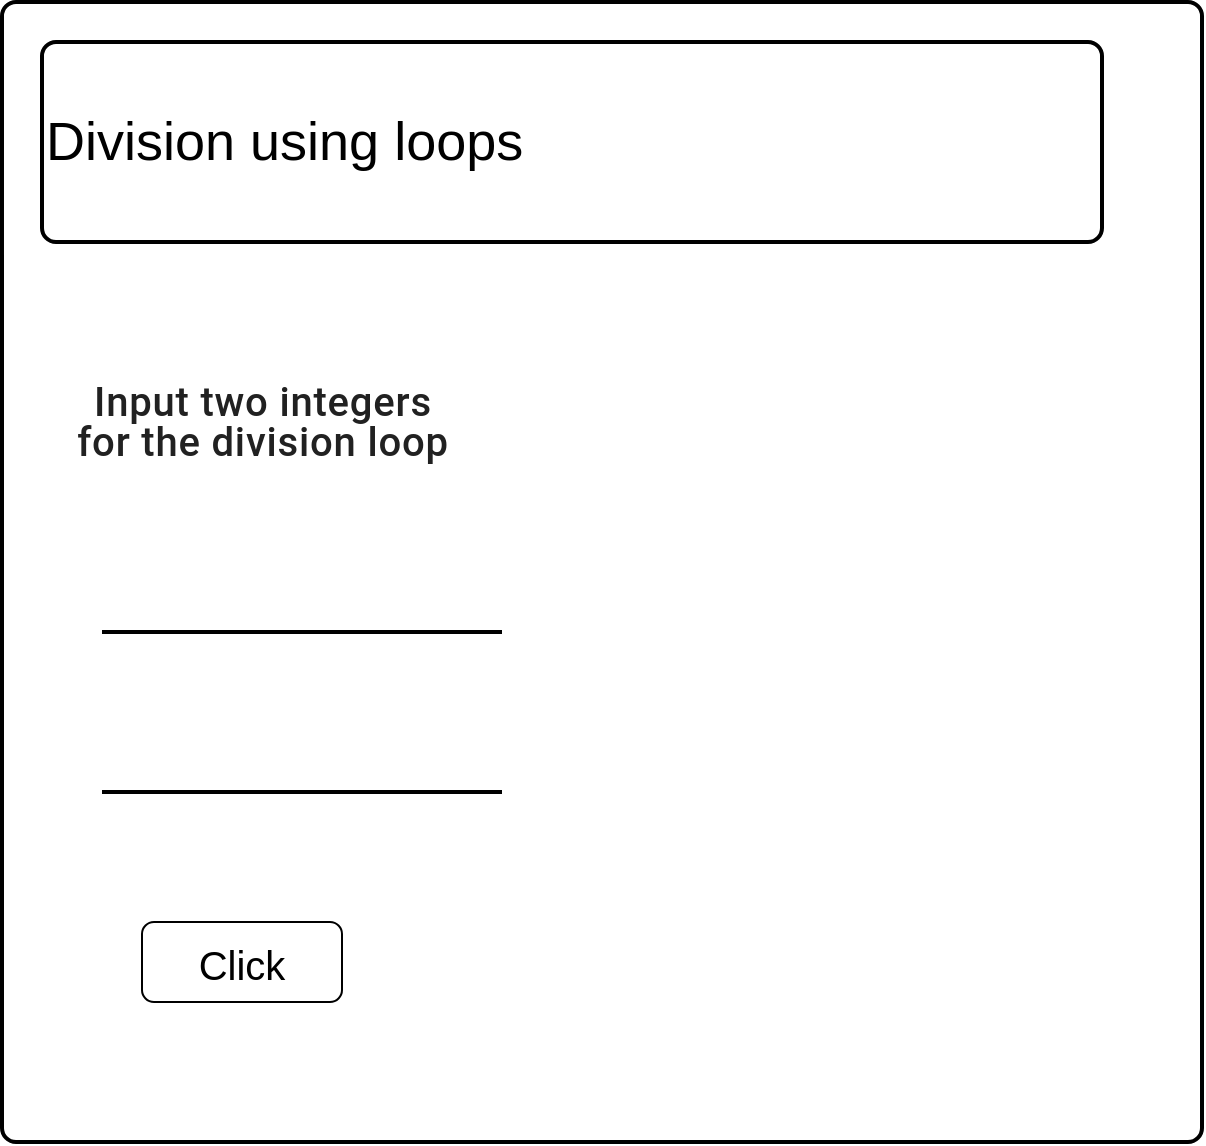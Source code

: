 <mxfile>
    <diagram id="765Rc0Ca6S4IrKGCLNSt" name="Page-1">
        <mxGraphModel dx="445" dy="441" grid="1" gridSize="10" guides="1" tooltips="1" connect="1" arrows="1" fold="1" page="1" pageScale="1" pageWidth="850" pageHeight="1100" math="0" shadow="0">
            <root>
                <mxCell id="0"/>
                <mxCell id="1" parent="0"/>
                <mxCell id="2" value="" style="rounded=1;whiteSpace=wrap;html=1;absoluteArcSize=1;arcSize=14;strokeWidth=2;" vertex="1" parent="1">
                    <mxGeometry x="120" y="140" width="600" height="570" as="geometry"/>
                </mxCell>
                <mxCell id="3" value="&lt;font style=&quot;font-size: 27px&quot;&gt;Division using loops&lt;/font&gt;" style="rounded=1;whiteSpace=wrap;html=1;absoluteArcSize=1;arcSize=14;strokeWidth=2;align=left;" vertex="1" parent="1">
                    <mxGeometry x="140" y="160" width="530" height="100" as="geometry"/>
                </mxCell>
                <mxCell id="4" value="&lt;h5 style=&quot;padding: 0px ; font-size: 20px ; font-weight: 500 ; line-height: 1 ; letter-spacing: 0.02em ; font-family: &amp;#34;roboto&amp;#34; , &amp;#34;helvetica&amp;#34; , &amp;#34;arial&amp;#34; , sans-serif ; margin: 24px 0px 16px ; color: rgba(0 , 0 , 0 , 0.87)&quot;&gt;Input two integers&lt;br&gt;for the division loop&lt;/h5&gt;" style="text;html=1;align=center;verticalAlign=middle;resizable=0;points=[];autosize=1;strokeColor=none;fillColor=none;fontSize=27;" vertex="1" parent="1">
                    <mxGeometry x="150" y="300" width="200" height="90" as="geometry"/>
                </mxCell>
                <mxCell id="5" value="" style="line;strokeWidth=2;html=1;labelBackgroundColor=none;fontSize=27;" vertex="1" parent="1">
                    <mxGeometry x="170" y="450" width="200" height="10" as="geometry"/>
                </mxCell>
                <mxCell id="8" value="" style="line;strokeWidth=2;html=1;labelBackgroundColor=none;fontSize=27;" vertex="1" parent="1">
                    <mxGeometry x="170" y="530" width="200" height="10" as="geometry"/>
                </mxCell>
                <mxCell id="10" value="&lt;font style=&quot;font-size: 20px&quot;&gt;Click&lt;/font&gt;" style="rounded=1;whiteSpace=wrap;html=1;labelBackgroundColor=none;fontSize=27;" vertex="1" parent="1">
                    <mxGeometry x="190" y="600" width="100" height="40" as="geometry"/>
                </mxCell>
            </root>
        </mxGraphModel>
    </diagram>
</mxfile>